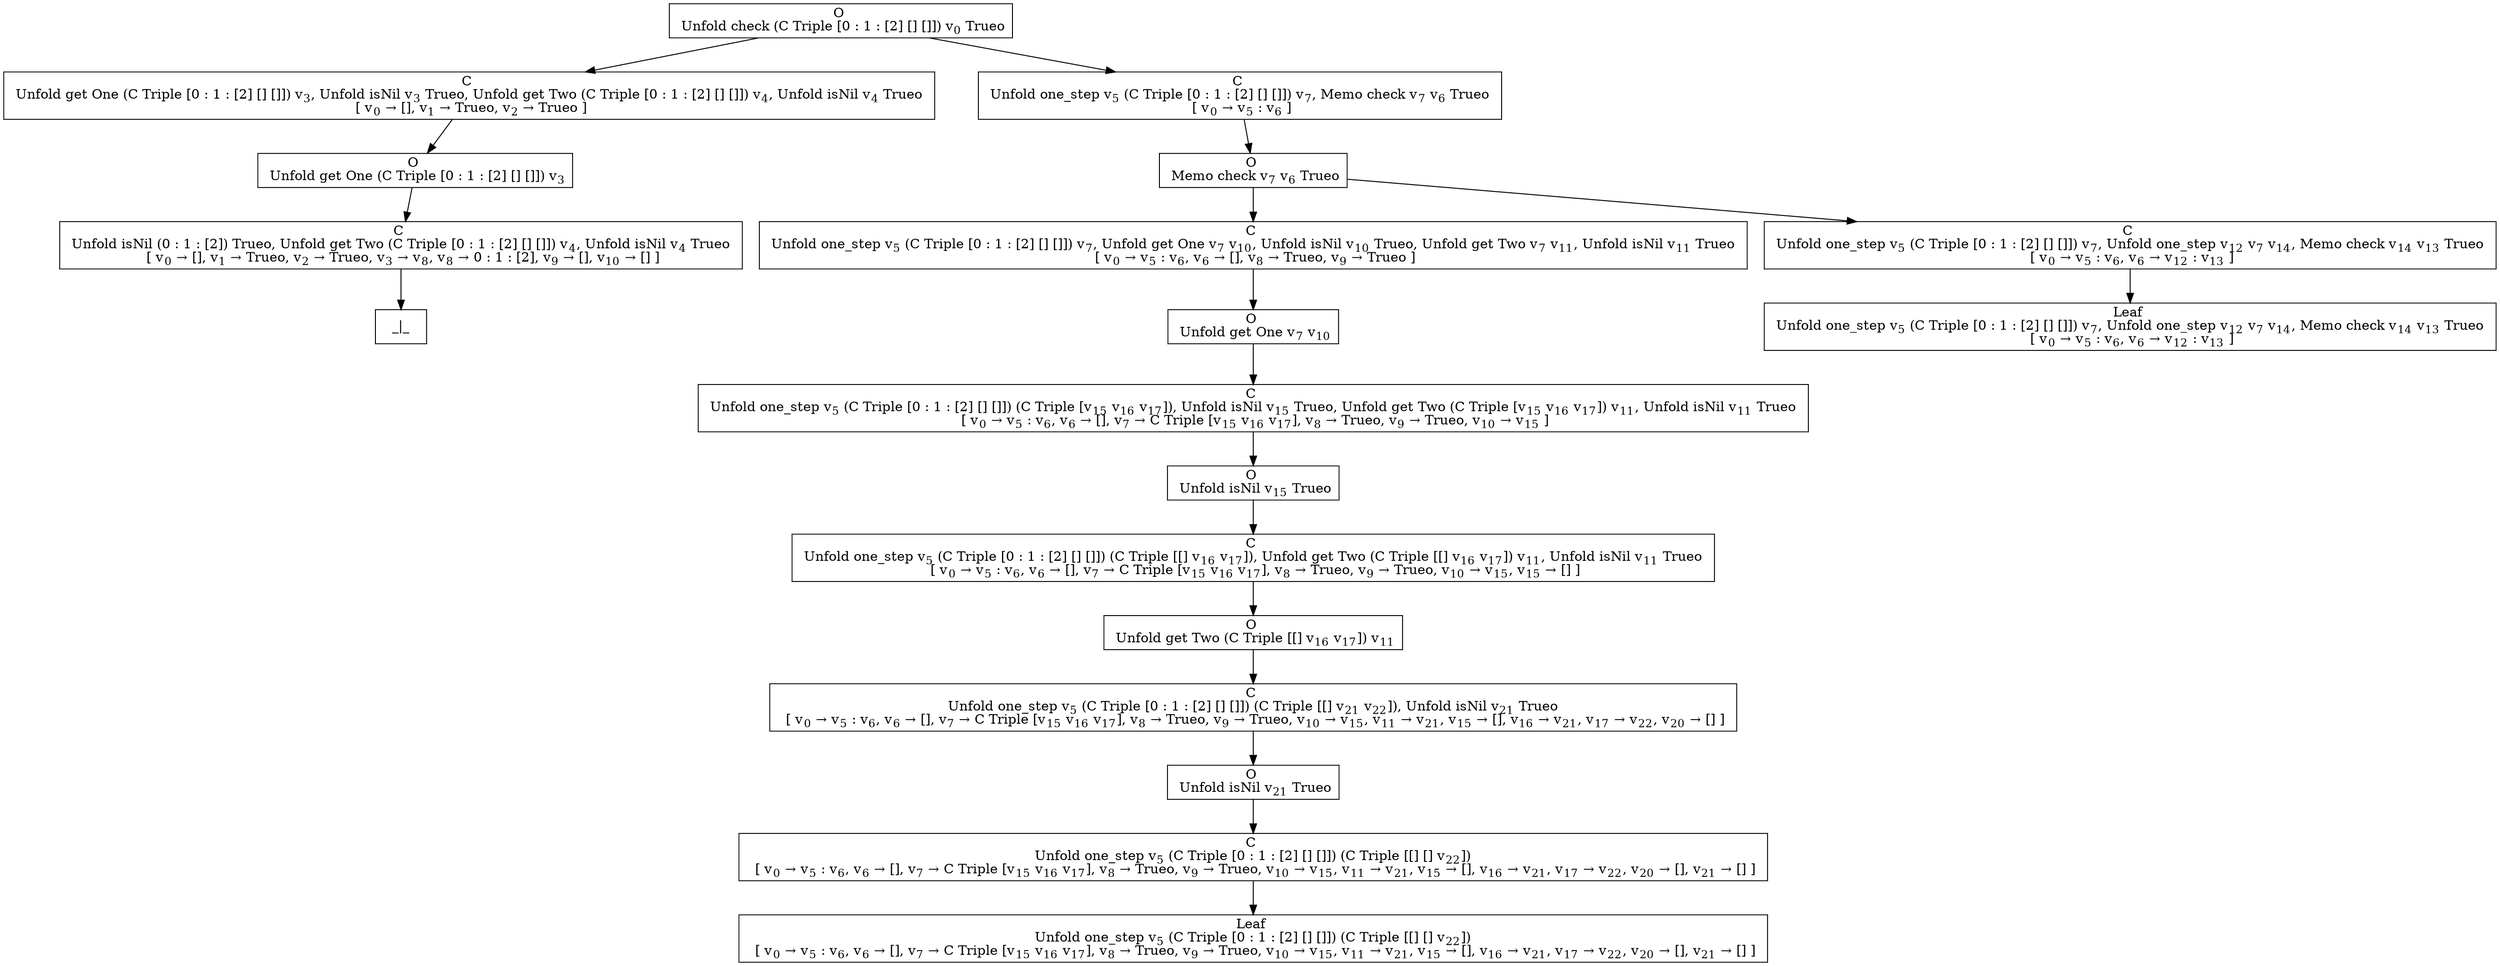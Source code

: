 digraph {
    graph [rankdir=TB
          ,bgcolor=transparent];
    node [shape=box
         ,fillcolor=white
         ,style=filled];
    0 [label=<O <BR/> Unfold check (C Triple [0 : 1 : [2] [] []]) v<SUB>0</SUB> Trueo>];
    1 [label=<C <BR/> Unfold get One (C Triple [0 : 1 : [2] [] []]) v<SUB>3</SUB>, Unfold isNil v<SUB>3</SUB> Trueo, Unfold get Two (C Triple [0 : 1 : [2] [] []]) v<SUB>4</SUB>, Unfold isNil v<SUB>4</SUB> Trueo <BR/>  [ v<SUB>0</SUB> &rarr; [], v<SUB>1</SUB> &rarr; Trueo, v<SUB>2</SUB> &rarr; Trueo ] >];
    2 [label=<C <BR/> Unfold one_step v<SUB>5</SUB> (C Triple [0 : 1 : [2] [] []]) v<SUB>7</SUB>, Memo check v<SUB>7</SUB> v<SUB>6</SUB> Trueo <BR/>  [ v<SUB>0</SUB> &rarr; v<SUB>5</SUB> : v<SUB>6</SUB> ] >];
    3 [label=<O <BR/> Unfold get One (C Triple [0 : 1 : [2] [] []]) v<SUB>3</SUB>>];
    4 [label=<C <BR/> Unfold isNil (0 : 1 : [2]) Trueo, Unfold get Two (C Triple [0 : 1 : [2] [] []]) v<SUB>4</SUB>, Unfold isNil v<SUB>4</SUB> Trueo <BR/>  [ v<SUB>0</SUB> &rarr; [], v<SUB>1</SUB> &rarr; Trueo, v<SUB>2</SUB> &rarr; Trueo, v<SUB>3</SUB> &rarr; v<SUB>8</SUB>, v<SUB>8</SUB> &rarr; 0 : 1 : [2], v<SUB>9</SUB> &rarr; [], v<SUB>10</SUB> &rarr; [] ] >];
    5 [label=<_|_>];
    6 [label=<O <BR/> Memo check v<SUB>7</SUB> v<SUB>6</SUB> Trueo>];
    7 [label=<C <BR/> Unfold one_step v<SUB>5</SUB> (C Triple [0 : 1 : [2] [] []]) v<SUB>7</SUB>, Unfold get One v<SUB>7</SUB> v<SUB>10</SUB>, Unfold isNil v<SUB>10</SUB> Trueo, Unfold get Two v<SUB>7</SUB> v<SUB>11</SUB>, Unfold isNil v<SUB>11</SUB> Trueo <BR/>  [ v<SUB>0</SUB> &rarr; v<SUB>5</SUB> : v<SUB>6</SUB>, v<SUB>6</SUB> &rarr; [], v<SUB>8</SUB> &rarr; Trueo, v<SUB>9</SUB> &rarr; Trueo ] >];
    8 [label=<C <BR/> Unfold one_step v<SUB>5</SUB> (C Triple [0 : 1 : [2] [] []]) v<SUB>7</SUB>, Unfold one_step v<SUB>12</SUB> v<SUB>7</SUB> v<SUB>14</SUB>, Memo check v<SUB>14</SUB> v<SUB>13</SUB> Trueo <BR/>  [ v<SUB>0</SUB> &rarr; v<SUB>5</SUB> : v<SUB>6</SUB>, v<SUB>6</SUB> &rarr; v<SUB>12</SUB> : v<SUB>13</SUB> ] >];
    9 [label=<O <BR/> Unfold get One v<SUB>7</SUB> v<SUB>10</SUB>>];
    10 [label=<C <BR/> Unfold one_step v<SUB>5</SUB> (C Triple [0 : 1 : [2] [] []]) (C Triple [v<SUB>15</SUB> v<SUB>16</SUB> v<SUB>17</SUB>]), Unfold isNil v<SUB>15</SUB> Trueo, Unfold get Two (C Triple [v<SUB>15</SUB> v<SUB>16</SUB> v<SUB>17</SUB>]) v<SUB>11</SUB>, Unfold isNil v<SUB>11</SUB> Trueo <BR/>  [ v<SUB>0</SUB> &rarr; v<SUB>5</SUB> : v<SUB>6</SUB>, v<SUB>6</SUB> &rarr; [], v<SUB>7</SUB> &rarr; C Triple [v<SUB>15</SUB> v<SUB>16</SUB> v<SUB>17</SUB>], v<SUB>8</SUB> &rarr; Trueo, v<SUB>9</SUB> &rarr; Trueo, v<SUB>10</SUB> &rarr; v<SUB>15</SUB> ] >];
    11 [label=<O <BR/> Unfold isNil v<SUB>15</SUB> Trueo>];
    12 [label=<C <BR/> Unfold one_step v<SUB>5</SUB> (C Triple [0 : 1 : [2] [] []]) (C Triple [[] v<SUB>16</SUB> v<SUB>17</SUB>]), Unfold get Two (C Triple [[] v<SUB>16</SUB> v<SUB>17</SUB>]) v<SUB>11</SUB>, Unfold isNil v<SUB>11</SUB> Trueo <BR/>  [ v<SUB>0</SUB> &rarr; v<SUB>5</SUB> : v<SUB>6</SUB>, v<SUB>6</SUB> &rarr; [], v<SUB>7</SUB> &rarr; C Triple [v<SUB>15</SUB> v<SUB>16</SUB> v<SUB>17</SUB>], v<SUB>8</SUB> &rarr; Trueo, v<SUB>9</SUB> &rarr; Trueo, v<SUB>10</SUB> &rarr; v<SUB>15</SUB>, v<SUB>15</SUB> &rarr; [] ] >];
    13 [label=<O <BR/> Unfold get Two (C Triple [[] v<SUB>16</SUB> v<SUB>17</SUB>]) v<SUB>11</SUB>>];
    14 [label=<C <BR/> Unfold one_step v<SUB>5</SUB> (C Triple [0 : 1 : [2] [] []]) (C Triple [[] v<SUB>21</SUB> v<SUB>22</SUB>]), Unfold isNil v<SUB>21</SUB> Trueo <BR/>  [ v<SUB>0</SUB> &rarr; v<SUB>5</SUB> : v<SUB>6</SUB>, v<SUB>6</SUB> &rarr; [], v<SUB>7</SUB> &rarr; C Triple [v<SUB>15</SUB> v<SUB>16</SUB> v<SUB>17</SUB>], v<SUB>8</SUB> &rarr; Trueo, v<SUB>9</SUB> &rarr; Trueo, v<SUB>10</SUB> &rarr; v<SUB>15</SUB>, v<SUB>11</SUB> &rarr; v<SUB>21</SUB>, v<SUB>15</SUB> &rarr; [], v<SUB>16</SUB> &rarr; v<SUB>21</SUB>, v<SUB>17</SUB> &rarr; v<SUB>22</SUB>, v<SUB>20</SUB> &rarr; [] ] >];
    15 [label=<O <BR/> Unfold isNil v<SUB>21</SUB> Trueo>];
    16 [label=<C <BR/> Unfold one_step v<SUB>5</SUB> (C Triple [0 : 1 : [2] [] []]) (C Triple [[] [] v<SUB>22</SUB>]) <BR/>  [ v<SUB>0</SUB> &rarr; v<SUB>5</SUB> : v<SUB>6</SUB>, v<SUB>6</SUB> &rarr; [], v<SUB>7</SUB> &rarr; C Triple [v<SUB>15</SUB> v<SUB>16</SUB> v<SUB>17</SUB>], v<SUB>8</SUB> &rarr; Trueo, v<SUB>9</SUB> &rarr; Trueo, v<SUB>10</SUB> &rarr; v<SUB>15</SUB>, v<SUB>11</SUB> &rarr; v<SUB>21</SUB>, v<SUB>15</SUB> &rarr; [], v<SUB>16</SUB> &rarr; v<SUB>21</SUB>, v<SUB>17</SUB> &rarr; v<SUB>22</SUB>, v<SUB>20</SUB> &rarr; [], v<SUB>21</SUB> &rarr; [] ] >];
    17 [label=<Leaf <BR/> Unfold one_step v<SUB>5</SUB> (C Triple [0 : 1 : [2] [] []]) (C Triple [[] [] v<SUB>22</SUB>]) <BR/>  [ v<SUB>0</SUB> &rarr; v<SUB>5</SUB> : v<SUB>6</SUB>, v<SUB>6</SUB> &rarr; [], v<SUB>7</SUB> &rarr; C Triple [v<SUB>15</SUB> v<SUB>16</SUB> v<SUB>17</SUB>], v<SUB>8</SUB> &rarr; Trueo, v<SUB>9</SUB> &rarr; Trueo, v<SUB>10</SUB> &rarr; v<SUB>15</SUB>, v<SUB>11</SUB> &rarr; v<SUB>21</SUB>, v<SUB>15</SUB> &rarr; [], v<SUB>16</SUB> &rarr; v<SUB>21</SUB>, v<SUB>17</SUB> &rarr; v<SUB>22</SUB>, v<SUB>20</SUB> &rarr; [], v<SUB>21</SUB> &rarr; [] ] >];
    18 [label=<Leaf <BR/> Unfold one_step v<SUB>5</SUB> (C Triple [0 : 1 : [2] [] []]) v<SUB>7</SUB>, Unfold one_step v<SUB>12</SUB> v<SUB>7</SUB> v<SUB>14</SUB>, Memo check v<SUB>14</SUB> v<SUB>13</SUB> Trueo <BR/>  [ v<SUB>0</SUB> &rarr; v<SUB>5</SUB> : v<SUB>6</SUB>, v<SUB>6</SUB> &rarr; v<SUB>12</SUB> : v<SUB>13</SUB> ] >];
    0 -> 1 [label=""];
    0 -> 2 [label=""];
    1 -> 3 [label=""];
    2 -> 6 [label=""];
    3 -> 4 [label=""];
    4 -> 5 [label=""];
    6 -> 7 [label=""];
    6 -> 8 [label=""];
    7 -> 9 [label=""];
    8 -> 18 [label=""];
    9 -> 10 [label=""];
    10 -> 11 [label=""];
    11 -> 12 [label=""];
    12 -> 13 [label=""];
    13 -> 14 [label=""];
    14 -> 15 [label=""];
    15 -> 16 [label=""];
    16 -> 17 [label=""];
}